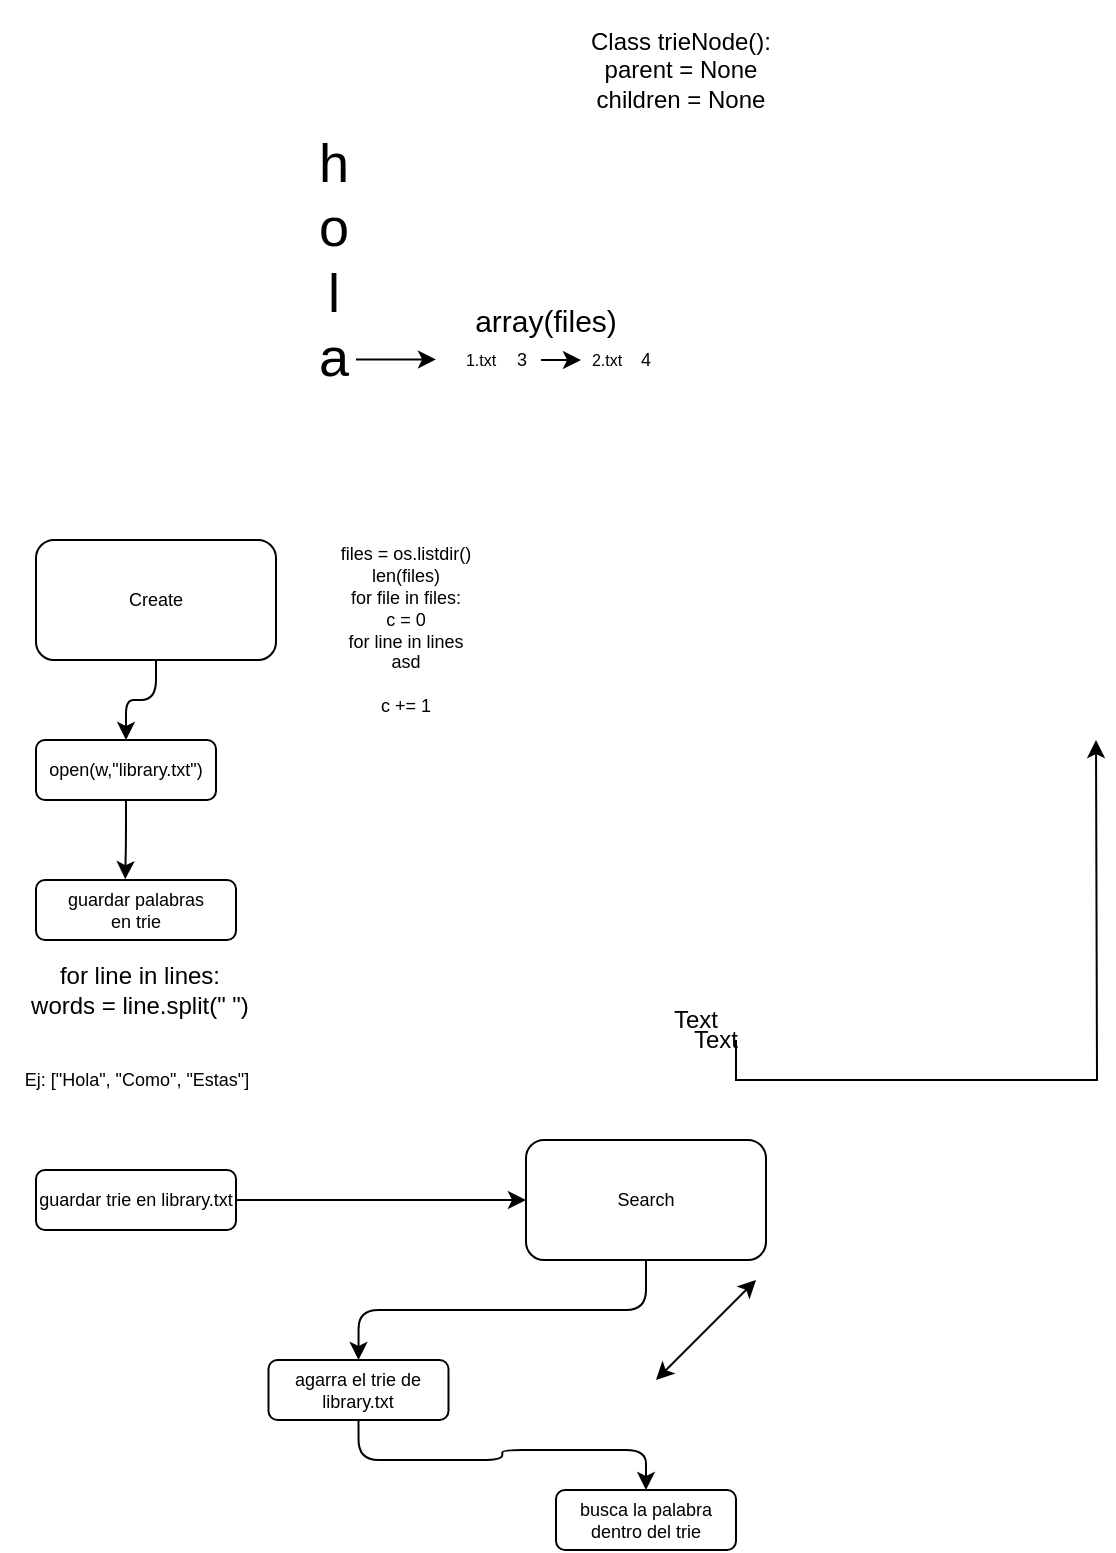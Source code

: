 <mxfile>
    <diagram id="Uo-2T-pOSvjsq4GqCG5A" name="Page-1">
        <mxGraphModel dx="867" dy="648" grid="1" gridSize="10" guides="1" tooltips="1" connect="1" arrows="1" fold="1" page="1" pageScale="1" pageWidth="827" pageHeight="1169" math="0" shadow="0">
            <root>
                <mxCell id="0"/>
                <mxCell id="1" parent="0"/>
                <mxCell id="Tgvbzaig_oPMP2Z5Tpzd-4" value="h&lt;br style=&quot;font-size: 27px;&quot;&gt;o&lt;br style=&quot;font-size: 27px;&quot;&gt;l&lt;br style=&quot;font-size: 27px;&quot;&gt;a" style="text;html=1;strokeColor=none;fillColor=none;align=center;verticalAlign=middle;whiteSpace=wrap;fontSize=27;rounded=1;" parent="1" vertex="1">
                    <mxGeometry x="183.75" y="140" width="90" height="120" as="geometry"/>
                </mxCell>
                <mxCell id="Tgvbzaig_oPMP2Z5Tpzd-5" value="" style="endArrow=classic;html=1;fontSize=27;" parent="1" edge="1">
                    <mxGeometry width="50" height="50" relative="1" as="geometry">
                        <mxPoint x="240" y="249.71" as="sourcePoint"/>
                        <mxPoint x="280" y="249.71" as="targetPoint"/>
                    </mxGeometry>
                </mxCell>
                <mxCell id="Tgvbzaig_oPMP2Z5Tpzd-6" value="array(files)" style="text;html=1;strokeColor=none;fillColor=none;align=center;verticalAlign=middle;whiteSpace=wrap;fontSize=15;rounded=1;" parent="1" vertex="1">
                    <mxGeometry x="315" y="220" width="40" height="20" as="geometry"/>
                </mxCell>
                <mxCell id="Tgvbzaig_oPMP2Z5Tpzd-8" value="1.txt" style="text;html=1;strokeColor=none;fillColor=none;align=center;verticalAlign=middle;whiteSpace=wrap;fontSize=8;rounded=1;" parent="1" vertex="1">
                    <mxGeometry x="290" y="240" width="25" height="20" as="geometry"/>
                </mxCell>
                <mxCell id="Tgvbzaig_oPMP2Z5Tpzd-15" style="edgeStyle=orthogonalEdgeStyle;orthogonalLoop=1;jettySize=auto;html=1;fontSize=9;" parent="1" source="Tgvbzaig_oPMP2Z5Tpzd-9" target="Tgvbzaig_oPMP2Z5Tpzd-12" edge="1">
                    <mxGeometry relative="1" as="geometry"/>
                </mxCell>
                <mxCell id="Tgvbzaig_oPMP2Z5Tpzd-9" value="3" style="text;html=1;strokeColor=none;fillColor=none;align=center;verticalAlign=middle;whiteSpace=wrap;fontSize=9;rounded=1;" parent="1" vertex="1">
                    <mxGeometry x="312.5" y="240" width="20" height="20" as="geometry"/>
                </mxCell>
                <mxCell id="Tgvbzaig_oPMP2Z5Tpzd-12" value="2.txt" style="text;html=1;strokeColor=none;fillColor=none;align=center;verticalAlign=middle;whiteSpace=wrap;fontSize=8;rounded=1;" parent="1" vertex="1">
                    <mxGeometry x="352.5" y="240" width="25" height="20" as="geometry"/>
                </mxCell>
                <mxCell id="Tgvbzaig_oPMP2Z5Tpzd-13" value="4" style="text;html=1;strokeColor=none;fillColor=none;align=center;verticalAlign=middle;whiteSpace=wrap;fontSize=9;rounded=1;" parent="1" vertex="1">
                    <mxGeometry x="375" y="240" width="20" height="20" as="geometry"/>
                </mxCell>
                <mxCell id="Tgvbzaig_oPMP2Z5Tpzd-16" value="files = os.listdir()&lt;br&gt;len(files)&lt;br&gt;for file in files:&lt;br&gt;c = 0&lt;br&gt;for line in lines&lt;br&gt;asd&lt;br&gt;&lt;br&gt;c += 1" style="text;html=1;strokeColor=none;fillColor=none;align=center;verticalAlign=middle;whiteSpace=wrap;fontSize=9;rounded=1;" parent="1" vertex="1">
                    <mxGeometry x="205" y="340" width="120" height="90" as="geometry"/>
                </mxCell>
                <mxCell id="Tgvbzaig_oPMP2Z5Tpzd-29" style="edgeStyle=orthogonalEdgeStyle;orthogonalLoop=1;jettySize=auto;html=1;fontSize=9;" parent="1" source="Tgvbzaig_oPMP2Z5Tpzd-20" target="Tgvbzaig_oPMP2Z5Tpzd-25" edge="1">
                    <mxGeometry relative="1" as="geometry"/>
                </mxCell>
                <mxCell id="Tgvbzaig_oPMP2Z5Tpzd-20" value="Create" style="whiteSpace=wrap;html=1;fontSize=9;rounded=1;" parent="1" vertex="1">
                    <mxGeometry x="80" y="340" width="120" height="60" as="geometry"/>
                </mxCell>
                <mxCell id="pOM9a0lBMPSMLv2q6uzr-11" style="edgeStyle=orthogonalEdgeStyle;orthogonalLoop=1;jettySize=auto;html=1;exitX=0.5;exitY=1;exitDx=0;exitDy=0;entryX=0.5;entryY=0;entryDx=0;entryDy=0;" parent="1" source="Tgvbzaig_oPMP2Z5Tpzd-22" target="Tgvbzaig_oPMP2Z5Tpzd-35" edge="1">
                    <mxGeometry relative="1" as="geometry"/>
                </mxCell>
                <mxCell id="Tgvbzaig_oPMP2Z5Tpzd-22" value="Search" style="whiteSpace=wrap;html=1;fontSize=9;rounded=1;" parent="1" vertex="1">
                    <mxGeometry x="325" y="640" width="120" height="60" as="geometry"/>
                </mxCell>
                <mxCell id="Tgvbzaig_oPMP2Z5Tpzd-33" style="edgeStyle=orthogonalEdgeStyle;orthogonalLoop=1;jettySize=auto;html=1;entryX=0.446;entryY=-0.014;entryDx=0;entryDy=0;entryPerimeter=0;fontSize=9;" parent="1" source="Tgvbzaig_oPMP2Z5Tpzd-25" target="Tgvbzaig_oPMP2Z5Tpzd-31" edge="1">
                    <mxGeometry relative="1" as="geometry"/>
                </mxCell>
                <mxCell id="Tgvbzaig_oPMP2Z5Tpzd-25" value="open(w,&quot;library.txt&quot;)" style="whiteSpace=wrap;html=1;fontSize=9;rounded=1;" parent="1" vertex="1">
                    <mxGeometry x="80" y="440" width="90" height="30" as="geometry"/>
                </mxCell>
                <mxCell id="Tgvbzaig_oPMP2Z5Tpzd-31" value="guardar palabras&lt;br&gt;en trie" style="whiteSpace=wrap;html=1;fontSize=9;rounded=1;" parent="1" vertex="1">
                    <mxGeometry x="80" y="510" width="100" height="30" as="geometry"/>
                </mxCell>
                <mxCell id="pOM9a0lBMPSMLv2q6uzr-10" style="edgeStyle=orthogonalEdgeStyle;orthogonalLoop=1;jettySize=auto;html=1;exitX=1;exitY=0.5;exitDx=0;exitDy=0;entryX=0;entryY=0.5;entryDx=0;entryDy=0;" parent="1" source="Tgvbzaig_oPMP2Z5Tpzd-32" target="Tgvbzaig_oPMP2Z5Tpzd-22" edge="1">
                    <mxGeometry relative="1" as="geometry"/>
                </mxCell>
                <mxCell id="Tgvbzaig_oPMP2Z5Tpzd-32" value="guardar trie en library.txt" style="whiteSpace=wrap;html=1;fontSize=9;rounded=1;" parent="1" vertex="1">
                    <mxGeometry x="80" y="655" width="100" height="30" as="geometry"/>
                </mxCell>
                <mxCell id="pOM9a0lBMPSMLv2q6uzr-12" style="edgeStyle=orthogonalEdgeStyle;orthogonalLoop=1;jettySize=auto;html=1;exitX=0.5;exitY=1;exitDx=0;exitDy=0;entryX=0.5;entryY=0;entryDx=0;entryDy=0;" parent="1" source="Tgvbzaig_oPMP2Z5Tpzd-35" target="Tgvbzaig_oPMP2Z5Tpzd-36" edge="1">
                    <mxGeometry relative="1" as="geometry"/>
                </mxCell>
                <mxCell id="Tgvbzaig_oPMP2Z5Tpzd-35" value="agarra el trie de library.txt" style="whiteSpace=wrap;html=1;fontSize=9;rounded=1;" parent="1" vertex="1">
                    <mxGeometry x="196.25" y="750" width="90" height="30" as="geometry"/>
                </mxCell>
                <mxCell id="Tgvbzaig_oPMP2Z5Tpzd-36" value="busca la palabra dentro del trie" style="whiteSpace=wrap;html=1;fontSize=9;rounded=1;" parent="1" vertex="1">
                    <mxGeometry x="340" y="815" width="90" height="30" as="geometry"/>
                </mxCell>
                <mxCell id="pOM9a0lBMPSMLv2q6uzr-7" value="for line in lines:&lt;br&gt;words = line.split(&quot; &quot;)" style="text;html=1;strokeColor=none;fillColor=none;align=center;verticalAlign=middle;whiteSpace=wrap;rounded=1;" parent="1" vertex="1">
                    <mxGeometry x="62.5" y="520" width="137.5" height="90" as="geometry"/>
                </mxCell>
                <mxCell id="Tgvbzaig_oPMP2Z5Tpzd-39" value="Ej: [&quot;Hola&quot;, &quot;Como&quot;, &quot;Estas&quot;]" style="text;html=1;strokeColor=none;fillColor=none;align=center;verticalAlign=middle;whiteSpace=wrap;fontSize=9;rounded=1;" parent="1" vertex="1">
                    <mxGeometry x="63.75" y="600" width="132.5" height="20" as="geometry"/>
                </mxCell>
                <mxCell id="pOM9a0lBMPSMLv2q6uzr-13" value="Class trieNode():&lt;br&gt;parent = None&lt;br&gt;children = None&lt;br&gt;" style="text;html=1;strokeColor=none;fillColor=none;align=center;verticalAlign=middle;whiteSpace=wrap;rounded=0;" parent="1" vertex="1">
                    <mxGeometry x="340" y="70" width="125" height="70" as="geometry"/>
                </mxCell>
                <mxCell id="2" value="Text" style="text;html=1;strokeColor=none;fillColor=none;align=center;verticalAlign=middle;whiteSpace=wrap;rounded=0;" vertex="1" parent="1">
                    <mxGeometry x="390" y="570" width="40" height="20" as="geometry"/>
                </mxCell>
                <mxCell id="4" style="edgeStyle=orthogonalEdgeStyle;rounded=0;orthogonalLoop=1;jettySize=auto;html=1;exitX=1;exitY=1;exitDx=0;exitDy=0;" edge="1" parent="1" source="2">
                    <mxGeometry relative="1" as="geometry">
                        <mxPoint x="610" y="440" as="targetPoint"/>
                    </mxGeometry>
                </mxCell>
                <mxCell id="3" value="Text" style="text;html=1;strokeColor=none;fillColor=none;align=center;verticalAlign=middle;whiteSpace=wrap;rounded=0;" vertex="1" parent="1">
                    <mxGeometry x="400" y="580" width="40" height="20" as="geometry"/>
                </mxCell>
                <mxCell id="5" value="" style="endArrow=classic;startArrow=classic;html=1;" edge="1" parent="1">
                    <mxGeometry width="50" height="50" relative="1" as="geometry">
                        <mxPoint x="390" y="760" as="sourcePoint"/>
                        <mxPoint x="440" y="710" as="targetPoint"/>
                    </mxGeometry>
                </mxCell>
            </root>
        </mxGraphModel>
    </diagram>
</mxfile>